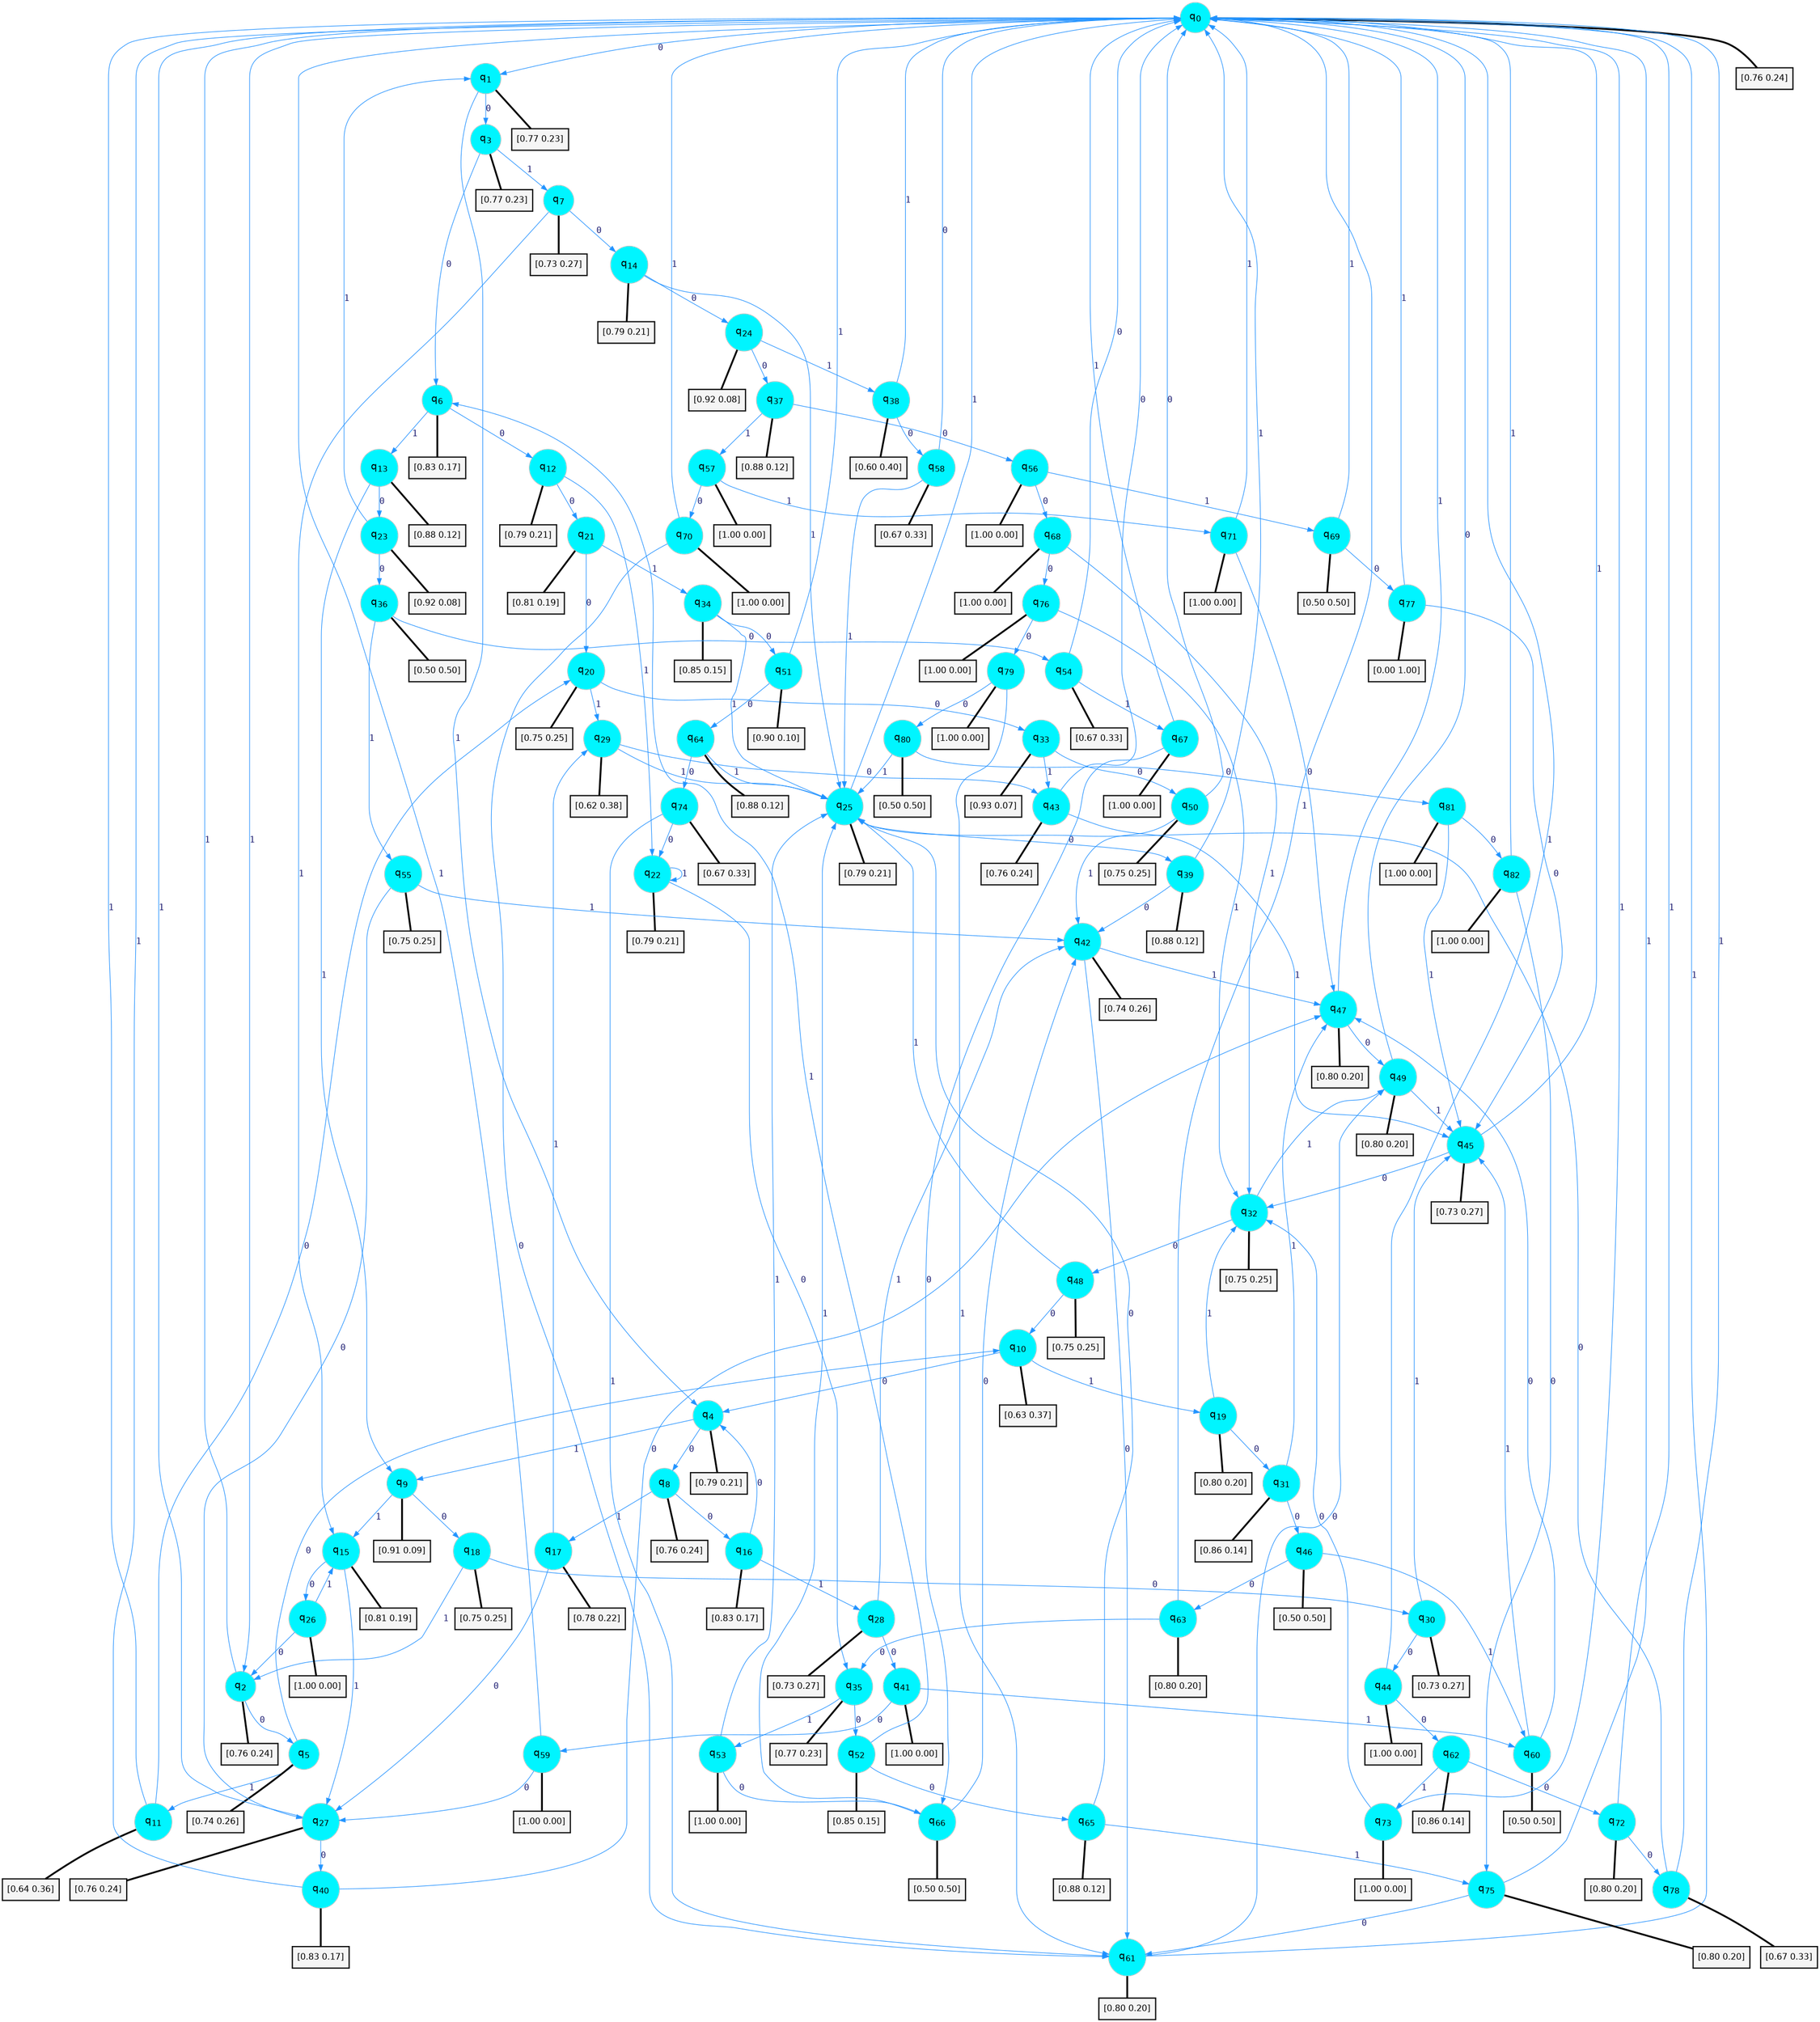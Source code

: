 digraph G {
graph [
bgcolor=transparent, dpi=300, rankdir=TD, size="40,25"];
node [
color=gray, fillcolor=turquoise1, fontcolor=black, fontname=Helvetica, fontsize=16, fontweight=bold, shape=circle, style=filled];
edge [
arrowsize=1, color=dodgerblue1, fontcolor=midnightblue, fontname=courier, fontweight=bold, penwidth=1, style=solid, weight=20];
0[label=<q<SUB>0</SUB>>];
1[label=<q<SUB>1</SUB>>];
2[label=<q<SUB>2</SUB>>];
3[label=<q<SUB>3</SUB>>];
4[label=<q<SUB>4</SUB>>];
5[label=<q<SUB>5</SUB>>];
6[label=<q<SUB>6</SUB>>];
7[label=<q<SUB>7</SUB>>];
8[label=<q<SUB>8</SUB>>];
9[label=<q<SUB>9</SUB>>];
10[label=<q<SUB>10</SUB>>];
11[label=<q<SUB>11</SUB>>];
12[label=<q<SUB>12</SUB>>];
13[label=<q<SUB>13</SUB>>];
14[label=<q<SUB>14</SUB>>];
15[label=<q<SUB>15</SUB>>];
16[label=<q<SUB>16</SUB>>];
17[label=<q<SUB>17</SUB>>];
18[label=<q<SUB>18</SUB>>];
19[label=<q<SUB>19</SUB>>];
20[label=<q<SUB>20</SUB>>];
21[label=<q<SUB>21</SUB>>];
22[label=<q<SUB>22</SUB>>];
23[label=<q<SUB>23</SUB>>];
24[label=<q<SUB>24</SUB>>];
25[label=<q<SUB>25</SUB>>];
26[label=<q<SUB>26</SUB>>];
27[label=<q<SUB>27</SUB>>];
28[label=<q<SUB>28</SUB>>];
29[label=<q<SUB>29</SUB>>];
30[label=<q<SUB>30</SUB>>];
31[label=<q<SUB>31</SUB>>];
32[label=<q<SUB>32</SUB>>];
33[label=<q<SUB>33</SUB>>];
34[label=<q<SUB>34</SUB>>];
35[label=<q<SUB>35</SUB>>];
36[label=<q<SUB>36</SUB>>];
37[label=<q<SUB>37</SUB>>];
38[label=<q<SUB>38</SUB>>];
39[label=<q<SUB>39</SUB>>];
40[label=<q<SUB>40</SUB>>];
41[label=<q<SUB>41</SUB>>];
42[label=<q<SUB>42</SUB>>];
43[label=<q<SUB>43</SUB>>];
44[label=<q<SUB>44</SUB>>];
45[label=<q<SUB>45</SUB>>];
46[label=<q<SUB>46</SUB>>];
47[label=<q<SUB>47</SUB>>];
48[label=<q<SUB>48</SUB>>];
49[label=<q<SUB>49</SUB>>];
50[label=<q<SUB>50</SUB>>];
51[label=<q<SUB>51</SUB>>];
52[label=<q<SUB>52</SUB>>];
53[label=<q<SUB>53</SUB>>];
54[label=<q<SUB>54</SUB>>];
55[label=<q<SUB>55</SUB>>];
56[label=<q<SUB>56</SUB>>];
57[label=<q<SUB>57</SUB>>];
58[label=<q<SUB>58</SUB>>];
59[label=<q<SUB>59</SUB>>];
60[label=<q<SUB>60</SUB>>];
61[label=<q<SUB>61</SUB>>];
62[label=<q<SUB>62</SUB>>];
63[label=<q<SUB>63</SUB>>];
64[label=<q<SUB>64</SUB>>];
65[label=<q<SUB>65</SUB>>];
66[label=<q<SUB>66</SUB>>];
67[label=<q<SUB>67</SUB>>];
68[label=<q<SUB>68</SUB>>];
69[label=<q<SUB>69</SUB>>];
70[label=<q<SUB>70</SUB>>];
71[label=<q<SUB>71</SUB>>];
72[label=<q<SUB>72</SUB>>];
73[label=<q<SUB>73</SUB>>];
74[label=<q<SUB>74</SUB>>];
75[label=<q<SUB>75</SUB>>];
76[label=<q<SUB>76</SUB>>];
77[label=<q<SUB>77</SUB>>];
78[label=<q<SUB>78</SUB>>];
79[label=<q<SUB>79</SUB>>];
80[label=<q<SUB>80</SUB>>];
81[label=<q<SUB>81</SUB>>];
82[label=<q<SUB>82</SUB>>];
83[label="[0.76 0.24]", shape=box,fontcolor=black, fontname=Helvetica, fontsize=14, penwidth=2, fillcolor=whitesmoke,color=black];
84[label="[0.77 0.23]", shape=box,fontcolor=black, fontname=Helvetica, fontsize=14, penwidth=2, fillcolor=whitesmoke,color=black];
85[label="[0.76 0.24]", shape=box,fontcolor=black, fontname=Helvetica, fontsize=14, penwidth=2, fillcolor=whitesmoke,color=black];
86[label="[0.77 0.23]", shape=box,fontcolor=black, fontname=Helvetica, fontsize=14, penwidth=2, fillcolor=whitesmoke,color=black];
87[label="[0.79 0.21]", shape=box,fontcolor=black, fontname=Helvetica, fontsize=14, penwidth=2, fillcolor=whitesmoke,color=black];
88[label="[0.74 0.26]", shape=box,fontcolor=black, fontname=Helvetica, fontsize=14, penwidth=2, fillcolor=whitesmoke,color=black];
89[label="[0.83 0.17]", shape=box,fontcolor=black, fontname=Helvetica, fontsize=14, penwidth=2, fillcolor=whitesmoke,color=black];
90[label="[0.73 0.27]", shape=box,fontcolor=black, fontname=Helvetica, fontsize=14, penwidth=2, fillcolor=whitesmoke,color=black];
91[label="[0.76 0.24]", shape=box,fontcolor=black, fontname=Helvetica, fontsize=14, penwidth=2, fillcolor=whitesmoke,color=black];
92[label="[0.91 0.09]", shape=box,fontcolor=black, fontname=Helvetica, fontsize=14, penwidth=2, fillcolor=whitesmoke,color=black];
93[label="[0.63 0.37]", shape=box,fontcolor=black, fontname=Helvetica, fontsize=14, penwidth=2, fillcolor=whitesmoke,color=black];
94[label="[0.64 0.36]", shape=box,fontcolor=black, fontname=Helvetica, fontsize=14, penwidth=2, fillcolor=whitesmoke,color=black];
95[label="[0.79 0.21]", shape=box,fontcolor=black, fontname=Helvetica, fontsize=14, penwidth=2, fillcolor=whitesmoke,color=black];
96[label="[0.88 0.12]", shape=box,fontcolor=black, fontname=Helvetica, fontsize=14, penwidth=2, fillcolor=whitesmoke,color=black];
97[label="[0.79 0.21]", shape=box,fontcolor=black, fontname=Helvetica, fontsize=14, penwidth=2, fillcolor=whitesmoke,color=black];
98[label="[0.81 0.19]", shape=box,fontcolor=black, fontname=Helvetica, fontsize=14, penwidth=2, fillcolor=whitesmoke,color=black];
99[label="[0.83 0.17]", shape=box,fontcolor=black, fontname=Helvetica, fontsize=14, penwidth=2, fillcolor=whitesmoke,color=black];
100[label="[0.78 0.22]", shape=box,fontcolor=black, fontname=Helvetica, fontsize=14, penwidth=2, fillcolor=whitesmoke,color=black];
101[label="[0.75 0.25]", shape=box,fontcolor=black, fontname=Helvetica, fontsize=14, penwidth=2, fillcolor=whitesmoke,color=black];
102[label="[0.80 0.20]", shape=box,fontcolor=black, fontname=Helvetica, fontsize=14, penwidth=2, fillcolor=whitesmoke,color=black];
103[label="[0.75 0.25]", shape=box,fontcolor=black, fontname=Helvetica, fontsize=14, penwidth=2, fillcolor=whitesmoke,color=black];
104[label="[0.81 0.19]", shape=box,fontcolor=black, fontname=Helvetica, fontsize=14, penwidth=2, fillcolor=whitesmoke,color=black];
105[label="[0.79 0.21]", shape=box,fontcolor=black, fontname=Helvetica, fontsize=14, penwidth=2, fillcolor=whitesmoke,color=black];
106[label="[0.92 0.08]", shape=box,fontcolor=black, fontname=Helvetica, fontsize=14, penwidth=2, fillcolor=whitesmoke,color=black];
107[label="[0.92 0.08]", shape=box,fontcolor=black, fontname=Helvetica, fontsize=14, penwidth=2, fillcolor=whitesmoke,color=black];
108[label="[0.79 0.21]", shape=box,fontcolor=black, fontname=Helvetica, fontsize=14, penwidth=2, fillcolor=whitesmoke,color=black];
109[label="[1.00 0.00]", shape=box,fontcolor=black, fontname=Helvetica, fontsize=14, penwidth=2, fillcolor=whitesmoke,color=black];
110[label="[0.76 0.24]", shape=box,fontcolor=black, fontname=Helvetica, fontsize=14, penwidth=2, fillcolor=whitesmoke,color=black];
111[label="[0.73 0.27]", shape=box,fontcolor=black, fontname=Helvetica, fontsize=14, penwidth=2, fillcolor=whitesmoke,color=black];
112[label="[0.62 0.38]", shape=box,fontcolor=black, fontname=Helvetica, fontsize=14, penwidth=2, fillcolor=whitesmoke,color=black];
113[label="[0.73 0.27]", shape=box,fontcolor=black, fontname=Helvetica, fontsize=14, penwidth=2, fillcolor=whitesmoke,color=black];
114[label="[0.86 0.14]", shape=box,fontcolor=black, fontname=Helvetica, fontsize=14, penwidth=2, fillcolor=whitesmoke,color=black];
115[label="[0.75 0.25]", shape=box,fontcolor=black, fontname=Helvetica, fontsize=14, penwidth=2, fillcolor=whitesmoke,color=black];
116[label="[0.93 0.07]", shape=box,fontcolor=black, fontname=Helvetica, fontsize=14, penwidth=2, fillcolor=whitesmoke,color=black];
117[label="[0.85 0.15]", shape=box,fontcolor=black, fontname=Helvetica, fontsize=14, penwidth=2, fillcolor=whitesmoke,color=black];
118[label="[0.77 0.23]", shape=box,fontcolor=black, fontname=Helvetica, fontsize=14, penwidth=2, fillcolor=whitesmoke,color=black];
119[label="[0.50 0.50]", shape=box,fontcolor=black, fontname=Helvetica, fontsize=14, penwidth=2, fillcolor=whitesmoke,color=black];
120[label="[0.88 0.12]", shape=box,fontcolor=black, fontname=Helvetica, fontsize=14, penwidth=2, fillcolor=whitesmoke,color=black];
121[label="[0.60 0.40]", shape=box,fontcolor=black, fontname=Helvetica, fontsize=14, penwidth=2, fillcolor=whitesmoke,color=black];
122[label="[0.88 0.12]", shape=box,fontcolor=black, fontname=Helvetica, fontsize=14, penwidth=2, fillcolor=whitesmoke,color=black];
123[label="[0.83 0.17]", shape=box,fontcolor=black, fontname=Helvetica, fontsize=14, penwidth=2, fillcolor=whitesmoke,color=black];
124[label="[1.00 0.00]", shape=box,fontcolor=black, fontname=Helvetica, fontsize=14, penwidth=2, fillcolor=whitesmoke,color=black];
125[label="[0.74 0.26]", shape=box,fontcolor=black, fontname=Helvetica, fontsize=14, penwidth=2, fillcolor=whitesmoke,color=black];
126[label="[0.76 0.24]", shape=box,fontcolor=black, fontname=Helvetica, fontsize=14, penwidth=2, fillcolor=whitesmoke,color=black];
127[label="[1.00 0.00]", shape=box,fontcolor=black, fontname=Helvetica, fontsize=14, penwidth=2, fillcolor=whitesmoke,color=black];
128[label="[0.73 0.27]", shape=box,fontcolor=black, fontname=Helvetica, fontsize=14, penwidth=2, fillcolor=whitesmoke,color=black];
129[label="[0.50 0.50]", shape=box,fontcolor=black, fontname=Helvetica, fontsize=14, penwidth=2, fillcolor=whitesmoke,color=black];
130[label="[0.80 0.20]", shape=box,fontcolor=black, fontname=Helvetica, fontsize=14, penwidth=2, fillcolor=whitesmoke,color=black];
131[label="[0.75 0.25]", shape=box,fontcolor=black, fontname=Helvetica, fontsize=14, penwidth=2, fillcolor=whitesmoke,color=black];
132[label="[0.80 0.20]", shape=box,fontcolor=black, fontname=Helvetica, fontsize=14, penwidth=2, fillcolor=whitesmoke,color=black];
133[label="[0.75 0.25]", shape=box,fontcolor=black, fontname=Helvetica, fontsize=14, penwidth=2, fillcolor=whitesmoke,color=black];
134[label="[0.90 0.10]", shape=box,fontcolor=black, fontname=Helvetica, fontsize=14, penwidth=2, fillcolor=whitesmoke,color=black];
135[label="[0.85 0.15]", shape=box,fontcolor=black, fontname=Helvetica, fontsize=14, penwidth=2, fillcolor=whitesmoke,color=black];
136[label="[1.00 0.00]", shape=box,fontcolor=black, fontname=Helvetica, fontsize=14, penwidth=2, fillcolor=whitesmoke,color=black];
137[label="[0.67 0.33]", shape=box,fontcolor=black, fontname=Helvetica, fontsize=14, penwidth=2, fillcolor=whitesmoke,color=black];
138[label="[0.75 0.25]", shape=box,fontcolor=black, fontname=Helvetica, fontsize=14, penwidth=2, fillcolor=whitesmoke,color=black];
139[label="[1.00 0.00]", shape=box,fontcolor=black, fontname=Helvetica, fontsize=14, penwidth=2, fillcolor=whitesmoke,color=black];
140[label="[1.00 0.00]", shape=box,fontcolor=black, fontname=Helvetica, fontsize=14, penwidth=2, fillcolor=whitesmoke,color=black];
141[label="[0.67 0.33]", shape=box,fontcolor=black, fontname=Helvetica, fontsize=14, penwidth=2, fillcolor=whitesmoke,color=black];
142[label="[1.00 0.00]", shape=box,fontcolor=black, fontname=Helvetica, fontsize=14, penwidth=2, fillcolor=whitesmoke,color=black];
143[label="[0.50 0.50]", shape=box,fontcolor=black, fontname=Helvetica, fontsize=14, penwidth=2, fillcolor=whitesmoke,color=black];
144[label="[0.80 0.20]", shape=box,fontcolor=black, fontname=Helvetica, fontsize=14, penwidth=2, fillcolor=whitesmoke,color=black];
145[label="[0.86 0.14]", shape=box,fontcolor=black, fontname=Helvetica, fontsize=14, penwidth=2, fillcolor=whitesmoke,color=black];
146[label="[0.80 0.20]", shape=box,fontcolor=black, fontname=Helvetica, fontsize=14, penwidth=2, fillcolor=whitesmoke,color=black];
147[label="[0.88 0.12]", shape=box,fontcolor=black, fontname=Helvetica, fontsize=14, penwidth=2, fillcolor=whitesmoke,color=black];
148[label="[0.88 0.12]", shape=box,fontcolor=black, fontname=Helvetica, fontsize=14, penwidth=2, fillcolor=whitesmoke,color=black];
149[label="[0.50 0.50]", shape=box,fontcolor=black, fontname=Helvetica, fontsize=14, penwidth=2, fillcolor=whitesmoke,color=black];
150[label="[1.00 0.00]", shape=box,fontcolor=black, fontname=Helvetica, fontsize=14, penwidth=2, fillcolor=whitesmoke,color=black];
151[label="[1.00 0.00]", shape=box,fontcolor=black, fontname=Helvetica, fontsize=14, penwidth=2, fillcolor=whitesmoke,color=black];
152[label="[0.50 0.50]", shape=box,fontcolor=black, fontname=Helvetica, fontsize=14, penwidth=2, fillcolor=whitesmoke,color=black];
153[label="[1.00 0.00]", shape=box,fontcolor=black, fontname=Helvetica, fontsize=14, penwidth=2, fillcolor=whitesmoke,color=black];
154[label="[1.00 0.00]", shape=box,fontcolor=black, fontname=Helvetica, fontsize=14, penwidth=2, fillcolor=whitesmoke,color=black];
155[label="[0.80 0.20]", shape=box,fontcolor=black, fontname=Helvetica, fontsize=14, penwidth=2, fillcolor=whitesmoke,color=black];
156[label="[1.00 0.00]", shape=box,fontcolor=black, fontname=Helvetica, fontsize=14, penwidth=2, fillcolor=whitesmoke,color=black];
157[label="[0.67 0.33]", shape=box,fontcolor=black, fontname=Helvetica, fontsize=14, penwidth=2, fillcolor=whitesmoke,color=black];
158[label="[0.80 0.20]", shape=box,fontcolor=black, fontname=Helvetica, fontsize=14, penwidth=2, fillcolor=whitesmoke,color=black];
159[label="[1.00 0.00]", shape=box,fontcolor=black, fontname=Helvetica, fontsize=14, penwidth=2, fillcolor=whitesmoke,color=black];
160[label="[0.00 1.00]", shape=box,fontcolor=black, fontname=Helvetica, fontsize=14, penwidth=2, fillcolor=whitesmoke,color=black];
161[label="[0.67 0.33]", shape=box,fontcolor=black, fontname=Helvetica, fontsize=14, penwidth=2, fillcolor=whitesmoke,color=black];
162[label="[1.00 0.00]", shape=box,fontcolor=black, fontname=Helvetica, fontsize=14, penwidth=2, fillcolor=whitesmoke,color=black];
163[label="[0.50 0.50]", shape=box,fontcolor=black, fontname=Helvetica, fontsize=14, penwidth=2, fillcolor=whitesmoke,color=black];
164[label="[1.00 0.00]", shape=box,fontcolor=black, fontname=Helvetica, fontsize=14, penwidth=2, fillcolor=whitesmoke,color=black];
165[label="[1.00 0.00]", shape=box,fontcolor=black, fontname=Helvetica, fontsize=14, penwidth=2, fillcolor=whitesmoke,color=black];
0->1 [label=0];
0->2 [label=1];
0->83 [arrowhead=none, penwidth=3,color=black];
1->3 [label=0];
1->4 [label=1];
1->84 [arrowhead=none, penwidth=3,color=black];
2->5 [label=0];
2->0 [label=1];
2->85 [arrowhead=none, penwidth=3,color=black];
3->6 [label=0];
3->7 [label=1];
3->86 [arrowhead=none, penwidth=3,color=black];
4->8 [label=0];
4->9 [label=1];
4->87 [arrowhead=none, penwidth=3,color=black];
5->10 [label=0];
5->11 [label=1];
5->88 [arrowhead=none, penwidth=3,color=black];
6->12 [label=0];
6->13 [label=1];
6->89 [arrowhead=none, penwidth=3,color=black];
7->14 [label=0];
7->15 [label=1];
7->90 [arrowhead=none, penwidth=3,color=black];
8->16 [label=0];
8->17 [label=1];
8->91 [arrowhead=none, penwidth=3,color=black];
9->18 [label=0];
9->15 [label=1];
9->92 [arrowhead=none, penwidth=3,color=black];
10->4 [label=0];
10->19 [label=1];
10->93 [arrowhead=none, penwidth=3,color=black];
11->20 [label=0];
11->0 [label=1];
11->94 [arrowhead=none, penwidth=3,color=black];
12->21 [label=0];
12->22 [label=1];
12->95 [arrowhead=none, penwidth=3,color=black];
13->23 [label=0];
13->9 [label=1];
13->96 [arrowhead=none, penwidth=3,color=black];
14->24 [label=0];
14->25 [label=1];
14->97 [arrowhead=none, penwidth=3,color=black];
15->26 [label=0];
15->27 [label=1];
15->98 [arrowhead=none, penwidth=3,color=black];
16->4 [label=0];
16->28 [label=1];
16->99 [arrowhead=none, penwidth=3,color=black];
17->27 [label=0];
17->29 [label=1];
17->100 [arrowhead=none, penwidth=3,color=black];
18->30 [label=0];
18->2 [label=1];
18->101 [arrowhead=none, penwidth=3,color=black];
19->31 [label=0];
19->32 [label=1];
19->102 [arrowhead=none, penwidth=3,color=black];
20->33 [label=0];
20->29 [label=1];
20->103 [arrowhead=none, penwidth=3,color=black];
21->20 [label=0];
21->34 [label=1];
21->104 [arrowhead=none, penwidth=3,color=black];
22->35 [label=0];
22->22 [label=1];
22->105 [arrowhead=none, penwidth=3,color=black];
23->36 [label=0];
23->1 [label=1];
23->106 [arrowhead=none, penwidth=3,color=black];
24->37 [label=0];
24->38 [label=1];
24->107 [arrowhead=none, penwidth=3,color=black];
25->39 [label=0];
25->0 [label=1];
25->108 [arrowhead=none, penwidth=3,color=black];
26->2 [label=0];
26->15 [label=1];
26->109 [arrowhead=none, penwidth=3,color=black];
27->40 [label=0];
27->0 [label=1];
27->110 [arrowhead=none, penwidth=3,color=black];
28->41 [label=0];
28->42 [label=1];
28->111 [arrowhead=none, penwidth=3,color=black];
29->43 [label=0];
29->25 [label=1];
29->112 [arrowhead=none, penwidth=3,color=black];
30->44 [label=0];
30->45 [label=1];
30->113 [arrowhead=none, penwidth=3,color=black];
31->46 [label=0];
31->47 [label=1];
31->114 [arrowhead=none, penwidth=3,color=black];
32->48 [label=0];
32->49 [label=1];
32->115 [arrowhead=none, penwidth=3,color=black];
33->50 [label=0];
33->43 [label=1];
33->116 [arrowhead=none, penwidth=3,color=black];
34->51 [label=0];
34->25 [label=1];
34->117 [arrowhead=none, penwidth=3,color=black];
35->52 [label=0];
35->53 [label=1];
35->118 [arrowhead=none, penwidth=3,color=black];
36->54 [label=0];
36->55 [label=1];
36->119 [arrowhead=none, penwidth=3,color=black];
37->56 [label=0];
37->57 [label=1];
37->120 [arrowhead=none, penwidth=3,color=black];
38->58 [label=0];
38->0 [label=1];
38->121 [arrowhead=none, penwidth=3,color=black];
39->42 [label=0];
39->0 [label=1];
39->122 [arrowhead=none, penwidth=3,color=black];
40->47 [label=0];
40->0 [label=1];
40->123 [arrowhead=none, penwidth=3,color=black];
41->59 [label=0];
41->60 [label=1];
41->124 [arrowhead=none, penwidth=3,color=black];
42->61 [label=0];
42->47 [label=1];
42->125 [arrowhead=none, penwidth=3,color=black];
43->0 [label=0];
43->45 [label=1];
43->126 [arrowhead=none, penwidth=3,color=black];
44->62 [label=0];
44->0 [label=1];
44->127 [arrowhead=none, penwidth=3,color=black];
45->32 [label=0];
45->0 [label=1];
45->128 [arrowhead=none, penwidth=3,color=black];
46->63 [label=0];
46->60 [label=1];
46->129 [arrowhead=none, penwidth=3,color=black];
47->49 [label=0];
47->0 [label=1];
47->130 [arrowhead=none, penwidth=3,color=black];
48->10 [label=0];
48->25 [label=1];
48->131 [arrowhead=none, penwidth=3,color=black];
49->0 [label=0];
49->45 [label=1];
49->132 [arrowhead=none, penwidth=3,color=black];
50->0 [label=0];
50->42 [label=1];
50->133 [arrowhead=none, penwidth=3,color=black];
51->64 [label=0];
51->0 [label=1];
51->134 [arrowhead=none, penwidth=3,color=black];
52->65 [label=0];
52->6 [label=1];
52->135 [arrowhead=none, penwidth=3,color=black];
53->66 [label=0];
53->25 [label=1];
53->136 [arrowhead=none, penwidth=3,color=black];
54->0 [label=0];
54->67 [label=1];
54->137 [arrowhead=none, penwidth=3,color=black];
55->27 [label=0];
55->42 [label=1];
55->138 [arrowhead=none, penwidth=3,color=black];
56->68 [label=0];
56->69 [label=1];
56->139 [arrowhead=none, penwidth=3,color=black];
57->70 [label=0];
57->71 [label=1];
57->140 [arrowhead=none, penwidth=3,color=black];
58->0 [label=0];
58->25 [label=1];
58->141 [arrowhead=none, penwidth=3,color=black];
59->27 [label=0];
59->0 [label=1];
59->142 [arrowhead=none, penwidth=3,color=black];
60->47 [label=0];
60->45 [label=1];
60->143 [arrowhead=none, penwidth=3,color=black];
61->49 [label=0];
61->0 [label=1];
61->144 [arrowhead=none, penwidth=3,color=black];
62->72 [label=0];
62->73 [label=1];
62->145 [arrowhead=none, penwidth=3,color=black];
63->35 [label=0];
63->0 [label=1];
63->146 [arrowhead=none, penwidth=3,color=black];
64->74 [label=0];
64->25 [label=1];
64->147 [arrowhead=none, penwidth=3,color=black];
65->25 [label=0];
65->75 [label=1];
65->148 [arrowhead=none, penwidth=3,color=black];
66->42 [label=0];
66->25 [label=1];
66->149 [arrowhead=none, penwidth=3,color=black];
67->66 [label=0];
67->0 [label=1];
67->150 [arrowhead=none, penwidth=3,color=black];
68->76 [label=0];
68->32 [label=1];
68->151 [arrowhead=none, penwidth=3,color=black];
69->77 [label=0];
69->0 [label=1];
69->152 [arrowhead=none, penwidth=3,color=black];
70->61 [label=0];
70->0 [label=1];
70->153 [arrowhead=none, penwidth=3,color=black];
71->47 [label=0];
71->0 [label=1];
71->154 [arrowhead=none, penwidth=3,color=black];
72->78 [label=0];
72->0 [label=1];
72->155 [arrowhead=none, penwidth=3,color=black];
73->32 [label=0];
73->0 [label=1];
73->156 [arrowhead=none, penwidth=3,color=black];
74->22 [label=0];
74->61 [label=1];
74->157 [arrowhead=none, penwidth=3,color=black];
75->61 [label=0];
75->0 [label=1];
75->158 [arrowhead=none, penwidth=3,color=black];
76->79 [label=0];
76->32 [label=1];
76->159 [arrowhead=none, penwidth=3,color=black];
77->45 [label=0];
77->0 [label=1];
77->160 [arrowhead=none, penwidth=3,color=black];
78->25 [label=0];
78->0 [label=1];
78->161 [arrowhead=none, penwidth=3,color=black];
79->80 [label=0];
79->61 [label=1];
79->162 [arrowhead=none, penwidth=3,color=black];
80->81 [label=0];
80->25 [label=1];
80->163 [arrowhead=none, penwidth=3,color=black];
81->82 [label=0];
81->45 [label=1];
81->164 [arrowhead=none, penwidth=3,color=black];
82->75 [label=0];
82->0 [label=1];
82->165 [arrowhead=none, penwidth=3,color=black];
}
